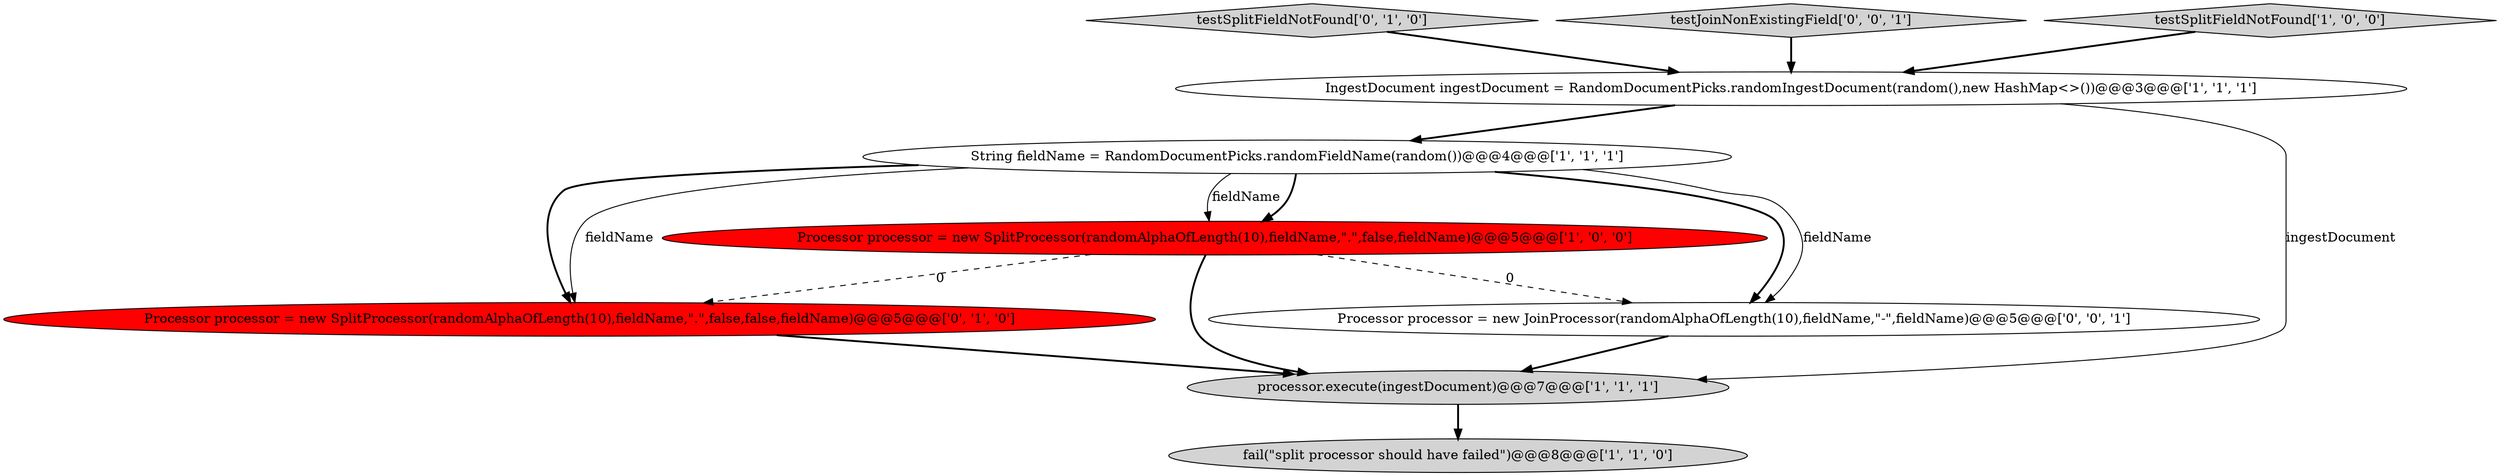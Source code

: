digraph {
1 [style = filled, label = "IngestDocument ingestDocument = RandomDocumentPicks.randomIngestDocument(random(),new HashMap<>())@@@3@@@['1', '1', '1']", fillcolor = white, shape = ellipse image = "AAA0AAABBB1BBB"];
4 [style = filled, label = "fail(\"split processor should have failed\")@@@8@@@['1', '1', '0']", fillcolor = lightgray, shape = ellipse image = "AAA0AAABBB1BBB"];
5 [style = filled, label = "Processor processor = new SplitProcessor(randomAlphaOfLength(10),fieldName,\"\.\",false,fieldName)@@@5@@@['1', '0', '0']", fillcolor = red, shape = ellipse image = "AAA1AAABBB1BBB"];
7 [style = filled, label = "testSplitFieldNotFound['0', '1', '0']", fillcolor = lightgray, shape = diamond image = "AAA0AAABBB2BBB"];
3 [style = filled, label = "String fieldName = RandomDocumentPicks.randomFieldName(random())@@@4@@@['1', '1', '1']", fillcolor = white, shape = ellipse image = "AAA0AAABBB1BBB"];
6 [style = filled, label = "Processor processor = new SplitProcessor(randomAlphaOfLength(10),fieldName,\"\.\",false,false,fieldName)@@@5@@@['0', '1', '0']", fillcolor = red, shape = ellipse image = "AAA1AAABBB2BBB"];
9 [style = filled, label = "testJoinNonExistingField['0', '0', '1']", fillcolor = lightgray, shape = diamond image = "AAA0AAABBB3BBB"];
8 [style = filled, label = "Processor processor = new JoinProcessor(randomAlphaOfLength(10),fieldName,\"-\",fieldName)@@@5@@@['0', '0', '1']", fillcolor = white, shape = ellipse image = "AAA0AAABBB3BBB"];
0 [style = filled, label = "processor.execute(ingestDocument)@@@7@@@['1', '1', '1']", fillcolor = lightgray, shape = ellipse image = "AAA0AAABBB1BBB"];
2 [style = filled, label = "testSplitFieldNotFound['1', '0', '0']", fillcolor = lightgray, shape = diamond image = "AAA0AAABBB1BBB"];
1->3 [style = bold, label=""];
8->0 [style = bold, label=""];
5->8 [style = dashed, label="0"];
3->6 [style = bold, label=""];
3->5 [style = bold, label=""];
6->0 [style = bold, label=""];
7->1 [style = bold, label=""];
5->6 [style = dashed, label="0"];
9->1 [style = bold, label=""];
5->0 [style = bold, label=""];
3->6 [style = solid, label="fieldName"];
0->4 [style = bold, label=""];
3->5 [style = solid, label="fieldName"];
2->1 [style = bold, label=""];
3->8 [style = bold, label=""];
1->0 [style = solid, label="ingestDocument"];
3->8 [style = solid, label="fieldName"];
}
